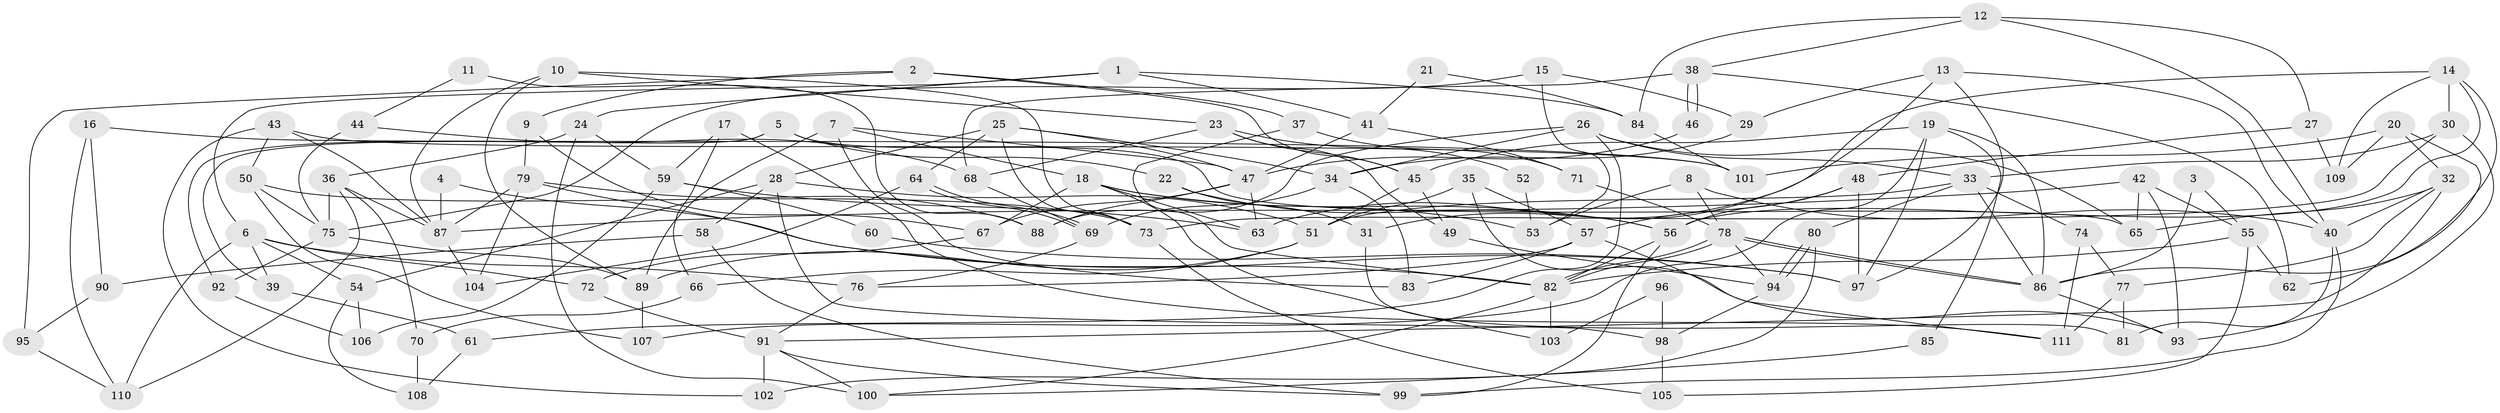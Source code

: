// coarse degree distribution, {10: 0.05357142857142857, 13: 0.017857142857142856, 3: 0.21428571428571427, 5: 0.25, 8: 0.05357142857142857, 6: 0.05357142857142857, 4: 0.16071428571428573, 7: 0.07142857142857142, 9: 0.03571428571428571, 15: 0.017857142857142856, 2: 0.07142857142857142}
// Generated by graph-tools (version 1.1) at 2025/50/03/04/25 22:50:47]
// undirected, 111 vertices, 222 edges
graph export_dot {
  node [color=gray90,style=filled];
  1;
  2;
  3;
  4;
  5;
  6;
  7;
  8;
  9;
  10;
  11;
  12;
  13;
  14;
  15;
  16;
  17;
  18;
  19;
  20;
  21;
  22;
  23;
  24;
  25;
  26;
  27;
  28;
  29;
  30;
  31;
  32;
  33;
  34;
  35;
  36;
  37;
  38;
  39;
  40;
  41;
  42;
  43;
  44;
  45;
  46;
  47;
  48;
  49;
  50;
  51;
  52;
  53;
  54;
  55;
  56;
  57;
  58;
  59;
  60;
  61;
  62;
  63;
  64;
  65;
  66;
  67;
  68;
  69;
  70;
  71;
  72;
  73;
  74;
  75;
  76;
  77;
  78;
  79;
  80;
  81;
  82;
  83;
  84;
  85;
  86;
  87;
  88;
  89;
  90;
  91;
  92;
  93;
  94;
  95;
  96;
  97;
  98;
  99;
  100;
  101;
  102;
  103;
  104;
  105;
  106;
  107;
  108;
  109;
  110;
  111;
  1 -- 24;
  1 -- 41;
  1 -- 6;
  1 -- 84;
  2 -- 45;
  2 -- 95;
  2 -- 9;
  2 -- 37;
  3 -- 86;
  3 -- 55;
  4 -- 87;
  4 -- 97;
  5 -- 65;
  5 -- 39;
  5 -- 22;
  5 -- 92;
  6 -- 76;
  6 -- 39;
  6 -- 54;
  6 -- 72;
  6 -- 110;
  7 -- 47;
  7 -- 18;
  7 -- 83;
  7 -- 89;
  8 -- 40;
  8 -- 78;
  8 -- 53;
  9 -- 79;
  9 -- 67;
  10 -- 89;
  10 -- 23;
  10 -- 73;
  10 -- 87;
  11 -- 44;
  11 -- 88;
  12 -- 38;
  12 -- 40;
  12 -- 27;
  12 -- 84;
  13 -- 40;
  13 -- 97;
  13 -- 29;
  13 -- 31;
  14 -- 86;
  14 -- 56;
  14 -- 30;
  14 -- 63;
  14 -- 109;
  15 -- 75;
  15 -- 29;
  15 -- 53;
  16 -- 101;
  16 -- 110;
  16 -- 90;
  17 -- 111;
  17 -- 59;
  17 -- 66;
  18 -- 53;
  18 -- 67;
  18 -- 56;
  18 -- 63;
  18 -- 103;
  19 -- 45;
  19 -- 86;
  19 -- 85;
  19 -- 97;
  19 -- 107;
  20 -- 32;
  20 -- 109;
  20 -- 62;
  20 -- 101;
  21 -- 41;
  21 -- 84;
  22 -- 56;
  22 -- 31;
  23 -- 68;
  23 -- 45;
  23 -- 49;
  23 -- 52;
  24 -- 59;
  24 -- 100;
  24 -- 36;
  25 -- 73;
  25 -- 47;
  25 -- 28;
  25 -- 34;
  25 -- 64;
  26 -- 34;
  26 -- 33;
  26 -- 61;
  26 -- 65;
  26 -- 88;
  27 -- 48;
  27 -- 109;
  28 -- 51;
  28 -- 54;
  28 -- 58;
  28 -- 98;
  29 -- 34;
  30 -- 73;
  30 -- 33;
  30 -- 93;
  31 -- 81;
  32 -- 65;
  32 -- 40;
  32 -- 77;
  32 -- 91;
  33 -- 80;
  33 -- 51;
  33 -- 74;
  33 -- 86;
  34 -- 69;
  34 -- 83;
  35 -- 51;
  35 -- 93;
  35 -- 57;
  36 -- 87;
  36 -- 70;
  36 -- 75;
  36 -- 110;
  37 -- 82;
  37 -- 71;
  38 -- 62;
  38 -- 46;
  38 -- 46;
  38 -- 68;
  39 -- 61;
  40 -- 81;
  40 -- 99;
  41 -- 47;
  41 -- 71;
  42 -- 87;
  42 -- 93;
  42 -- 55;
  42 -- 65;
  43 -- 50;
  43 -- 101;
  43 -- 87;
  43 -- 102;
  44 -- 75;
  44 -- 68;
  45 -- 51;
  45 -- 49;
  46 -- 47;
  47 -- 88;
  47 -- 63;
  47 -- 67;
  48 -- 57;
  48 -- 56;
  48 -- 97;
  49 -- 94;
  50 -- 73;
  50 -- 75;
  50 -- 107;
  51 -- 89;
  51 -- 66;
  52 -- 53;
  54 -- 106;
  54 -- 108;
  55 -- 82;
  55 -- 62;
  55 -- 105;
  56 -- 82;
  56 -- 99;
  57 -- 83;
  57 -- 76;
  57 -- 111;
  58 -- 99;
  58 -- 90;
  59 -- 106;
  59 -- 63;
  59 -- 60;
  60 -- 97;
  61 -- 108;
  64 -- 69;
  64 -- 69;
  64 -- 104;
  66 -- 70;
  67 -- 72;
  68 -- 69;
  69 -- 76;
  70 -- 108;
  71 -- 78;
  72 -- 91;
  73 -- 105;
  74 -- 111;
  74 -- 77;
  75 -- 89;
  75 -- 92;
  76 -- 91;
  77 -- 81;
  77 -- 111;
  78 -- 86;
  78 -- 86;
  78 -- 82;
  78 -- 82;
  78 -- 94;
  79 -- 104;
  79 -- 87;
  79 -- 82;
  79 -- 88;
  80 -- 94;
  80 -- 94;
  80 -- 102;
  82 -- 100;
  82 -- 103;
  84 -- 101;
  85 -- 100;
  86 -- 93;
  87 -- 104;
  89 -- 107;
  90 -- 95;
  91 -- 99;
  91 -- 100;
  91 -- 102;
  92 -- 106;
  94 -- 98;
  95 -- 110;
  96 -- 103;
  96 -- 98;
  98 -- 105;
}
